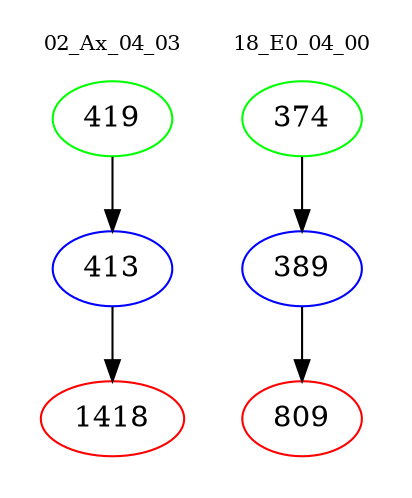 digraph{
subgraph cluster_0 {
color = white
label = "02_Ax_04_03";
fontsize=10;
T0_419 [label="419", color="green"]
T0_419 -> T0_413 [color="black"]
T0_413 [label="413", color="blue"]
T0_413 -> T0_1418 [color="black"]
T0_1418 [label="1418", color="red"]
}
subgraph cluster_1 {
color = white
label = "18_E0_04_00";
fontsize=10;
T1_374 [label="374", color="green"]
T1_374 -> T1_389 [color="black"]
T1_389 [label="389", color="blue"]
T1_389 -> T1_809 [color="black"]
T1_809 [label="809", color="red"]
}
}
